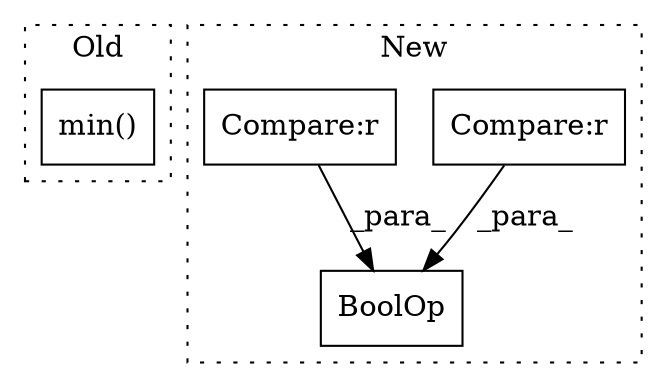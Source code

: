 digraph G {
subgraph cluster0 {
1 [label="min()" a="75" s="50343,50441" l="32,34" shape="box"];
label = "Old";
style="dotted";
}
subgraph cluster1 {
2 [label="BoolOp" a="72" s="50032" l="97" shape="box"];
3 [label="Compare:r" a="40" s="50072" l="15" shape="box"];
4 [label="Compare:r" a="40" s="50053" l="15" shape="box"];
label = "New";
style="dotted";
}
3 -> 2 [label="_para_"];
4 -> 2 [label="_para_"];
}